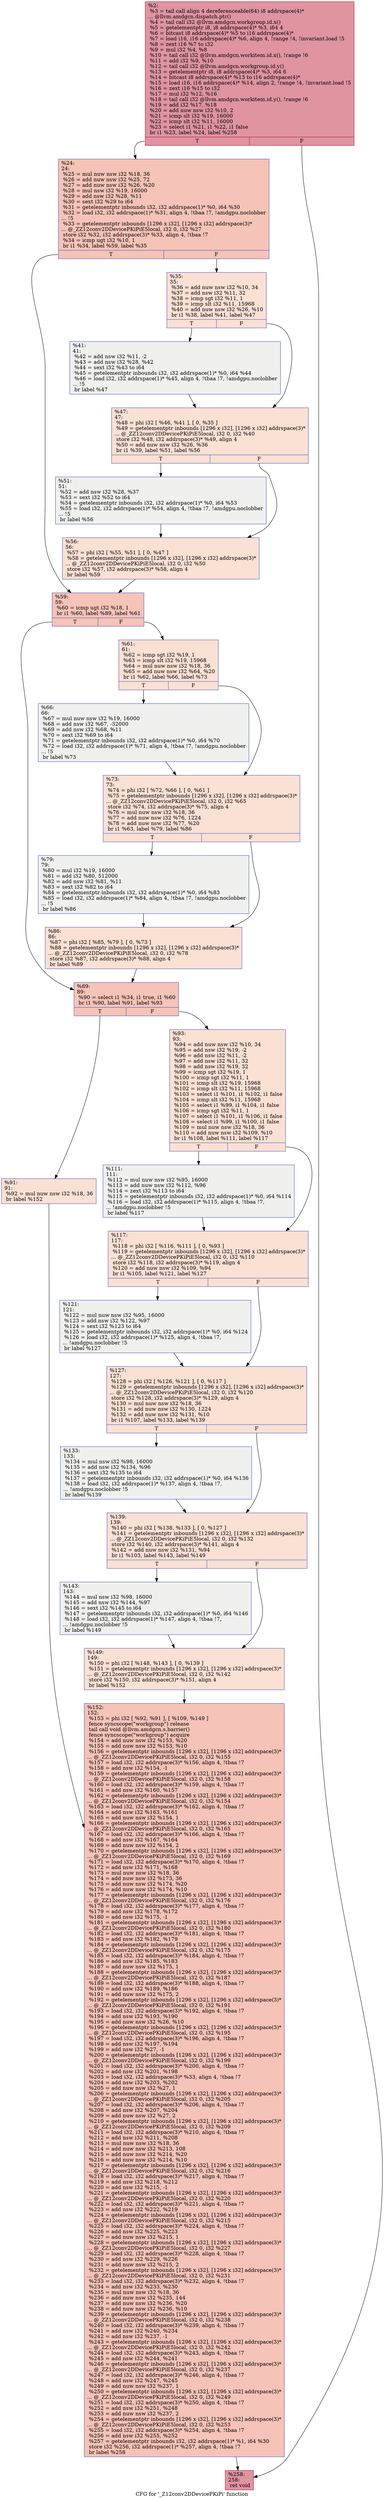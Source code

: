 digraph "CFG for '_Z12conv2DDevicePKiPi' function" {
	label="CFG for '_Z12conv2DDevicePKiPi' function";

	Node0x4b39ed0 [shape=record,color="#b70d28ff", style=filled, fillcolor="#b70d2870",label="{%2:\l  %3 = tail call align 4 dereferenceable(64) i8 addrspace(4)*\l... @llvm.amdgcn.dispatch.ptr()\l  %4 = tail call i32 @llvm.amdgcn.workgroup.id.x()\l  %5 = getelementptr i8, i8 addrspace(4)* %3, i64 4\l  %6 = bitcast i8 addrspace(4)* %5 to i16 addrspace(4)*\l  %7 = load i16, i16 addrspace(4)* %6, align 4, !range !4, !invariant.load !5\l  %8 = zext i16 %7 to i32\l  %9 = mul i32 %4, %8\l  %10 = tail call i32 @llvm.amdgcn.workitem.id.x(), !range !6\l  %11 = add i32 %9, %10\l  %12 = tail call i32 @llvm.amdgcn.workgroup.id.y()\l  %13 = getelementptr i8, i8 addrspace(4)* %3, i64 6\l  %14 = bitcast i8 addrspace(4)* %13 to i16 addrspace(4)*\l  %15 = load i16, i16 addrspace(4)* %14, align 2, !range !4, !invariant.load !5\l  %16 = zext i16 %15 to i32\l  %17 = mul i32 %12, %16\l  %18 = tail call i32 @llvm.amdgcn.workitem.id.y(), !range !6\l  %19 = add i32 %17, %18\l  %20 = add nuw nsw i32 %10, 2\l  %21 = icmp slt i32 %19, 16000\l  %22 = icmp slt i32 %11, 16000\l  %23 = select i1 %21, i1 %22, i1 false\l  br i1 %23, label %24, label %258\l|{<s0>T|<s1>F}}"];
	Node0x4b39ed0:s0 -> Node0x4b3da80;
	Node0x4b39ed0:s1 -> Node0x4b3db10;
	Node0x4b3da80 [shape=record,color="#3d50c3ff", style=filled, fillcolor="#e8765c70",label="{%24:\l24:                                               \l  %25 = mul nuw nsw i32 %18, 36\l  %26 = add nuw nsw i32 %25, 72\l  %27 = add nuw nsw i32 %26, %20\l  %28 = mul nsw i32 %19, 16000\l  %29 = add nsw i32 %28, %11\l  %30 = sext i32 %29 to i64\l  %31 = getelementptr inbounds i32, i32 addrspace(1)* %0, i64 %30\l  %32 = load i32, i32 addrspace(1)* %31, align 4, !tbaa !7, !amdgpu.noclobber\l... !5\l  %33 = getelementptr inbounds [1296 x i32], [1296 x i32] addrspace(3)*\l... @_ZZ12conv2DDevicePKiPiE5local, i32 0, i32 %27\l  store i32 %32, i32 addrspace(3)* %33, align 4, !tbaa !7\l  %34 = icmp ugt i32 %10, 1\l  br i1 %34, label %59, label %35\l|{<s0>T|<s1>F}}"];
	Node0x4b3da80:s0 -> Node0x4b3ebf0;
	Node0x4b3da80:s1 -> Node0x4b3ec80;
	Node0x4b3ec80 [shape=record,color="#3d50c3ff", style=filled, fillcolor="#f7b99e70",label="{%35:\l35:                                               \l  %36 = add nuw nsw i32 %10, 34\l  %37 = add nsw i32 %11, 32\l  %38 = icmp sgt i32 %11, 1\l  %39 = icmp slt i32 %11, 15968\l  %40 = add nuw nsw i32 %26, %10\l  br i1 %38, label %41, label %47\l|{<s0>T|<s1>F}}"];
	Node0x4b3ec80:s0 -> Node0x4b3f120;
	Node0x4b3ec80:s1 -> Node0x4b3f170;
	Node0x4b3f120 [shape=record,color="#3d50c3ff", style=filled, fillcolor="#dedcdb70",label="{%41:\l41:                                               \l  %42 = add nsw i32 %11, -2\l  %43 = add nsw i32 %28, %42\l  %44 = sext i32 %43 to i64\l  %45 = getelementptr inbounds i32, i32 addrspace(1)* %0, i64 %44\l  %46 = load i32, i32 addrspace(1)* %45, align 4, !tbaa !7, !amdgpu.noclobber\l... !5\l  br label %47\l}"];
	Node0x4b3f120 -> Node0x4b3f170;
	Node0x4b3f170 [shape=record,color="#3d50c3ff", style=filled, fillcolor="#f7b99e70",label="{%47:\l47:                                               \l  %48 = phi i32 [ %46, %41 ], [ 0, %35 ]\l  %49 = getelementptr inbounds [1296 x i32], [1296 x i32] addrspace(3)*\l... @_ZZ12conv2DDevicePKiPiE5local, i32 0, i32 %40\l  store i32 %48, i32 addrspace(3)* %49, align 4\l  %50 = add nuw nsw i32 %26, %36\l  br i1 %39, label %51, label %56\l|{<s0>T|<s1>F}}"];
	Node0x4b3f170:s0 -> Node0x4b3f8b0;
	Node0x4b3f170:s1 -> Node0x4b3f900;
	Node0x4b3f8b0 [shape=record,color="#3d50c3ff", style=filled, fillcolor="#dedcdb70",label="{%51:\l51:                                               \l  %52 = add nsw i32 %28, %37\l  %53 = sext i32 %52 to i64\l  %54 = getelementptr inbounds i32, i32 addrspace(1)* %0, i64 %53\l  %55 = load i32, i32 addrspace(1)* %54, align 4, !tbaa !7, !amdgpu.noclobber\l... !5\l  br label %56\l}"];
	Node0x4b3f8b0 -> Node0x4b3f900;
	Node0x4b3f900 [shape=record,color="#3d50c3ff", style=filled, fillcolor="#f7b99e70",label="{%56:\l56:                                               \l  %57 = phi i32 [ %55, %51 ], [ 0, %47 ]\l  %58 = getelementptr inbounds [1296 x i32], [1296 x i32] addrspace(3)*\l... @_ZZ12conv2DDevicePKiPiE5local, i32 0, i32 %50\l  store i32 %57, i32 addrspace(3)* %58, align 4\l  br label %59\l}"];
	Node0x4b3f900 -> Node0x4b3ebf0;
	Node0x4b3ebf0 [shape=record,color="#3d50c3ff", style=filled, fillcolor="#e8765c70",label="{%59:\l59:                                               \l  %60 = icmp ugt i32 %18, 1\l  br i1 %60, label %89, label %61\l|{<s0>T|<s1>F}}"];
	Node0x4b3ebf0:s0 -> Node0x4b3ffc0;
	Node0x4b3ebf0:s1 -> Node0x4b40010;
	Node0x4b40010 [shape=record,color="#3d50c3ff", style=filled, fillcolor="#f7b99e70",label="{%61:\l61:                                               \l  %62 = icmp sgt i32 %19, 1\l  %63 = icmp slt i32 %19, 15968\l  %64 = mul nuw nsw i32 %18, 36\l  %65 = add nuw nsw i32 %64, %20\l  br i1 %62, label %66, label %73\l|{<s0>T|<s1>F}}"];
	Node0x4b40010:s0 -> Node0x4b3e340;
	Node0x4b40010:s1 -> Node0x4b3e390;
	Node0x4b3e340 [shape=record,color="#3d50c3ff", style=filled, fillcolor="#dedcdb70",label="{%66:\l66:                                               \l  %67 = mul nuw nsw i32 %19, 16000\l  %68 = add nsw i32 %67, -32000\l  %69 = add nsw i32 %68, %11\l  %70 = sext i32 %69 to i64\l  %71 = getelementptr inbounds i32, i32 addrspace(1)* %0, i64 %70\l  %72 = load i32, i32 addrspace(1)* %71, align 4, !tbaa !7, !amdgpu.noclobber\l... !5\l  br label %73\l}"];
	Node0x4b3e340 -> Node0x4b3e390;
	Node0x4b3e390 [shape=record,color="#3d50c3ff", style=filled, fillcolor="#f7b99e70",label="{%73:\l73:                                               \l  %74 = phi i32 [ %72, %66 ], [ 0, %61 ]\l  %75 = getelementptr inbounds [1296 x i32], [1296 x i32] addrspace(3)*\l... @_ZZ12conv2DDevicePKiPiE5local, i32 0, i32 %65\l  store i32 %74, i32 addrspace(3)* %75, align 4\l  %76 = mul nuw nsw i32 %18, 36\l  %77 = add nuw nsw i32 %76, 1224\l  %78 = add nuw nsw i32 %77, %20\l  br i1 %63, label %79, label %86\l|{<s0>T|<s1>F}}"];
	Node0x4b3e390:s0 -> Node0x4b40e70;
	Node0x4b3e390:s1 -> Node0x4b40ec0;
	Node0x4b40e70 [shape=record,color="#3d50c3ff", style=filled, fillcolor="#dedcdb70",label="{%79:\l79:                                               \l  %80 = mul i32 %19, 16000\l  %81 = add i32 %80, 512000\l  %82 = add nsw i32 %81, %11\l  %83 = sext i32 %82 to i64\l  %84 = getelementptr inbounds i32, i32 addrspace(1)* %0, i64 %83\l  %85 = load i32, i32 addrspace(1)* %84, align 4, !tbaa !7, !amdgpu.noclobber\l... !5\l  br label %86\l}"];
	Node0x4b40e70 -> Node0x4b40ec0;
	Node0x4b40ec0 [shape=record,color="#3d50c3ff", style=filled, fillcolor="#f7b99e70",label="{%86:\l86:                                               \l  %87 = phi i32 [ %85, %79 ], [ 0, %73 ]\l  %88 = getelementptr inbounds [1296 x i32], [1296 x i32] addrspace(3)*\l... @_ZZ12conv2DDevicePKiPiE5local, i32 0, i32 %78\l  store i32 %87, i32 addrspace(3)* %88, align 4\l  br label %89\l}"];
	Node0x4b40ec0 -> Node0x4b3ffc0;
	Node0x4b3ffc0 [shape=record,color="#3d50c3ff", style=filled, fillcolor="#e8765c70",label="{%89:\l89:                                               \l  %90 = select i1 %34, i1 true, i1 %60\l  br i1 %90, label %91, label %93\l|{<s0>T|<s1>F}}"];
	Node0x4b3ffc0:s0 -> Node0x4b41720;
	Node0x4b3ffc0:s1 -> Node0x4b41770;
	Node0x4b41720 [shape=record,color="#3d50c3ff", style=filled, fillcolor="#f7b99e70",label="{%91:\l91:                                               \l  %92 = mul nuw nsw i32 %18, 36\l  br label %152\l}"];
	Node0x4b41720 -> Node0x4b41900;
	Node0x4b41770 [shape=record,color="#3d50c3ff", style=filled, fillcolor="#f7b99e70",label="{%93:\l93:                                               \l  %94 = add nuw nsw i32 %10, 34\l  %95 = add nsw i32 %19, -2\l  %96 = add nsw i32 %11, -2\l  %97 = add nsw i32 %11, 32\l  %98 = add nsw i32 %19, 32\l  %99 = icmp sgt i32 %19, 1\l  %100 = icmp sgt i32 %11, 1\l  %101 = icmp slt i32 %19, 15968\l  %102 = icmp slt i32 %11, 15968\l  %103 = select i1 %101, i1 %102, i1 false\l  %104 = icmp slt i32 %11, 15968\l  %105 = select i1 %99, i1 %104, i1 false\l  %106 = icmp sgt i32 %11, 1\l  %107 = select i1 %101, i1 %106, i1 false\l  %108 = select i1 %99, i1 %100, i1 false\l  %109 = mul nuw nsw i32 %18, 36\l  %110 = add nuw nsw i32 %109, %10\l  br i1 %108, label %111, label %117\l|{<s0>T|<s1>F}}"];
	Node0x4b41770:s0 -> Node0x4b423d0;
	Node0x4b41770:s1 -> Node0x4b42420;
	Node0x4b423d0 [shape=record,color="#3d50c3ff", style=filled, fillcolor="#dedcdb70",label="{%111:\l111:                                              \l  %112 = mul nuw nsw i32 %95, 16000\l  %113 = add nuw nsw i32 %112, %96\l  %114 = zext i32 %113 to i64\l  %115 = getelementptr inbounds i32, i32 addrspace(1)* %0, i64 %114\l  %116 = load i32, i32 addrspace(1)* %115, align 4, !tbaa !7,\l... !amdgpu.noclobber !5\l  br label %117\l}"];
	Node0x4b423d0 -> Node0x4b42420;
	Node0x4b42420 [shape=record,color="#3d50c3ff", style=filled, fillcolor="#f7b99e70",label="{%117:\l117:                                              \l  %118 = phi i32 [ %116, %111 ], [ 0, %93 ]\l  %119 = getelementptr inbounds [1296 x i32], [1296 x i32] addrspace(3)*\l... @_ZZ12conv2DDevicePKiPiE5local, i32 0, i32 %110\l  store i32 %118, i32 addrspace(3)* %119, align 4\l  %120 = add nuw nsw i32 %109, %94\l  br i1 %105, label %121, label %127\l|{<s0>T|<s1>F}}"];
	Node0x4b42420:s0 -> Node0x4b42b30;
	Node0x4b42420:s1 -> Node0x4b42b80;
	Node0x4b42b30 [shape=record,color="#3d50c3ff", style=filled, fillcolor="#dedcdb70",label="{%121:\l121:                                              \l  %122 = mul nuw nsw i32 %95, 16000\l  %123 = add nsw i32 %122, %97\l  %124 = sext i32 %123 to i64\l  %125 = getelementptr inbounds i32, i32 addrspace(1)* %0, i64 %124\l  %126 = load i32, i32 addrspace(1)* %125, align 4, !tbaa !7,\l... !amdgpu.noclobber !5\l  br label %127\l}"];
	Node0x4b42b30 -> Node0x4b42b80;
	Node0x4b42b80 [shape=record,color="#3d50c3ff", style=filled, fillcolor="#f7b99e70",label="{%127:\l127:                                              \l  %128 = phi i32 [ %126, %121 ], [ 0, %117 ]\l  %129 = getelementptr inbounds [1296 x i32], [1296 x i32] addrspace(3)*\l... @_ZZ12conv2DDevicePKiPiE5local, i32 0, i32 %120\l  store i32 %128, i32 addrspace(3)* %129, align 4\l  %130 = mul nuw nsw i32 %18, 36\l  %131 = add nuw nsw i32 %130, 1224\l  %132 = add nuw nsw i32 %131, %10\l  br i1 %107, label %133, label %139\l|{<s0>T|<s1>F}}"];
	Node0x4b42b80:s0 -> Node0x4b405c0;
	Node0x4b42b80:s1 -> Node0x4b40610;
	Node0x4b405c0 [shape=record,color="#3d50c3ff", style=filled, fillcolor="#dedcdb70",label="{%133:\l133:                                              \l  %134 = mul nsw i32 %98, 16000\l  %135 = add nsw i32 %134, %96\l  %136 = sext i32 %135 to i64\l  %137 = getelementptr inbounds i32, i32 addrspace(1)* %0, i64 %136\l  %138 = load i32, i32 addrspace(1)* %137, align 4, !tbaa !7,\l... !amdgpu.noclobber !5\l  br label %139\l}"];
	Node0x4b405c0 -> Node0x4b40610;
	Node0x4b40610 [shape=record,color="#3d50c3ff", style=filled, fillcolor="#f7b99e70",label="{%139:\l139:                                              \l  %140 = phi i32 [ %138, %133 ], [ 0, %127 ]\l  %141 = getelementptr inbounds [1296 x i32], [1296 x i32] addrspace(3)*\l... @_ZZ12conv2DDevicePKiPiE5local, i32 0, i32 %132\l  store i32 %140, i32 addrspace(3)* %141, align 4\l  %142 = add nuw nsw i32 %131, %94\l  br i1 %103, label %143, label %149\l|{<s0>T|<s1>F}}"];
	Node0x4b40610:s0 -> Node0x4b43ee0;
	Node0x4b40610:s1 -> Node0x4b43f30;
	Node0x4b43ee0 [shape=record,color="#3d50c3ff", style=filled, fillcolor="#dedcdb70",label="{%143:\l143:                                              \l  %144 = mul nsw i32 %98, 16000\l  %145 = add nsw i32 %144, %97\l  %146 = sext i32 %145 to i64\l  %147 = getelementptr inbounds i32, i32 addrspace(1)* %0, i64 %146\l  %148 = load i32, i32 addrspace(1)* %147, align 4, !tbaa !7,\l... !amdgpu.noclobber !5\l  br label %149\l}"];
	Node0x4b43ee0 -> Node0x4b43f30;
	Node0x4b43f30 [shape=record,color="#3d50c3ff", style=filled, fillcolor="#f7b99e70",label="{%149:\l149:                                              \l  %150 = phi i32 [ %148, %143 ], [ 0, %139 ]\l  %151 = getelementptr inbounds [1296 x i32], [1296 x i32] addrspace(3)*\l... @_ZZ12conv2DDevicePKiPiE5local, i32 0, i32 %142\l  store i32 %150, i32 addrspace(3)* %151, align 4\l  br label %152\l}"];
	Node0x4b43f30 -> Node0x4b41900;
	Node0x4b41900 [shape=record,color="#3d50c3ff", style=filled, fillcolor="#e8765c70",label="{%152:\l152:                                              \l  %153 = phi i32 [ %92, %91 ], [ %109, %149 ]\l  fence syncscope(\"workgroup\") release\l  tail call void @llvm.amdgcn.s.barrier()\l  fence syncscope(\"workgroup\") acquire\l  %154 = add nuw nsw i32 %153, %20\l  %155 = add nuw nsw i32 %153, %10\l  %156 = getelementptr inbounds [1296 x i32], [1296 x i32] addrspace(3)*\l... @_ZZ12conv2DDevicePKiPiE5local, i32 0, i32 %155\l  %157 = load i32, i32 addrspace(3)* %156, align 4, !tbaa !7\l  %158 = add nsw i32 %154, -1\l  %159 = getelementptr inbounds [1296 x i32], [1296 x i32] addrspace(3)*\l... @_ZZ12conv2DDevicePKiPiE5local, i32 0, i32 %158\l  %160 = load i32, i32 addrspace(3)* %159, align 4, !tbaa !7\l  %161 = add nsw i32 %160, %157\l  %162 = getelementptr inbounds [1296 x i32], [1296 x i32] addrspace(3)*\l... @_ZZ12conv2DDevicePKiPiE5local, i32 0, i32 %154\l  %163 = load i32, i32 addrspace(3)* %162, align 4, !tbaa !7\l  %164 = add nsw i32 %163, %161\l  %165 = add nuw nsw i32 %154, 1\l  %166 = getelementptr inbounds [1296 x i32], [1296 x i32] addrspace(3)*\l... @_ZZ12conv2DDevicePKiPiE5local, i32 0, i32 %165\l  %167 = load i32, i32 addrspace(3)* %166, align 4, !tbaa !7\l  %168 = add nsw i32 %167, %164\l  %169 = add nuw nsw i32 %154, 2\l  %170 = getelementptr inbounds [1296 x i32], [1296 x i32] addrspace(3)*\l... @_ZZ12conv2DDevicePKiPiE5local, i32 0, i32 %169\l  %171 = load i32, i32 addrspace(3)* %170, align 4, !tbaa !7\l  %172 = add nsw i32 %171, %168\l  %173 = mul nuw nsw i32 %18, 36\l  %174 = add nuw nsw i32 %173, 36\l  %175 = add nuw nsw i32 %174, %20\l  %176 = add nuw nsw i32 %174, %10\l  %177 = getelementptr inbounds [1296 x i32], [1296 x i32] addrspace(3)*\l... @_ZZ12conv2DDevicePKiPiE5local, i32 0, i32 %176\l  %178 = load i32, i32 addrspace(3)* %177, align 4, !tbaa !7\l  %179 = add nsw i32 %178, %172\l  %180 = add nsw i32 %175, -1\l  %181 = getelementptr inbounds [1296 x i32], [1296 x i32] addrspace(3)*\l... @_ZZ12conv2DDevicePKiPiE5local, i32 0, i32 %180\l  %182 = load i32, i32 addrspace(3)* %181, align 4, !tbaa !7\l  %183 = add nsw i32 %182, %179\l  %184 = getelementptr inbounds [1296 x i32], [1296 x i32] addrspace(3)*\l... @_ZZ12conv2DDevicePKiPiE5local, i32 0, i32 %175\l  %185 = load i32, i32 addrspace(3)* %184, align 4, !tbaa !7\l  %186 = add nsw i32 %185, %183\l  %187 = add nuw nsw i32 %175, 1\l  %188 = getelementptr inbounds [1296 x i32], [1296 x i32] addrspace(3)*\l... @_ZZ12conv2DDevicePKiPiE5local, i32 0, i32 %187\l  %189 = load i32, i32 addrspace(3)* %188, align 4, !tbaa !7\l  %190 = add nsw i32 %189, %186\l  %191 = add nuw nsw i32 %175, 2\l  %192 = getelementptr inbounds [1296 x i32], [1296 x i32] addrspace(3)*\l... @_ZZ12conv2DDevicePKiPiE5local, i32 0, i32 %191\l  %193 = load i32, i32 addrspace(3)* %192, align 4, !tbaa !7\l  %194 = add nsw i32 %193, %190\l  %195 = add nuw nsw i32 %26, %10\l  %196 = getelementptr inbounds [1296 x i32], [1296 x i32] addrspace(3)*\l... @_ZZ12conv2DDevicePKiPiE5local, i32 0, i32 %195\l  %197 = load i32, i32 addrspace(3)* %196, align 4, !tbaa !7\l  %198 = add nsw i32 %197, %194\l  %199 = add nsw i32 %27, -1\l  %200 = getelementptr inbounds [1296 x i32], [1296 x i32] addrspace(3)*\l... @_ZZ12conv2DDevicePKiPiE5local, i32 0, i32 %199\l  %201 = load i32, i32 addrspace(3)* %200, align 4, !tbaa !7\l  %202 = add nsw i32 %201, %198\l  %203 = load i32, i32 addrspace(3)* %33, align 4, !tbaa !7\l  %204 = add nsw i32 %203, %202\l  %205 = add nuw nsw i32 %27, 1\l  %206 = getelementptr inbounds [1296 x i32], [1296 x i32] addrspace(3)*\l... @_ZZ12conv2DDevicePKiPiE5local, i32 0, i32 %205\l  %207 = load i32, i32 addrspace(3)* %206, align 4, !tbaa !7\l  %208 = add nsw i32 %207, %204\l  %209 = add nuw nsw i32 %27, 2\l  %210 = getelementptr inbounds [1296 x i32], [1296 x i32] addrspace(3)*\l... @_ZZ12conv2DDevicePKiPiE5local, i32 0, i32 %209\l  %211 = load i32, i32 addrspace(3)* %210, align 4, !tbaa !7\l  %212 = add nsw i32 %211, %208\l  %213 = mul nuw nsw i32 %18, 36\l  %214 = add nuw nsw i32 %213, 108\l  %215 = add nuw nsw i32 %214, %20\l  %216 = add nuw nsw i32 %214, %10\l  %217 = getelementptr inbounds [1296 x i32], [1296 x i32] addrspace(3)*\l... @_ZZ12conv2DDevicePKiPiE5local, i32 0, i32 %216\l  %218 = load i32, i32 addrspace(3)* %217, align 4, !tbaa !7\l  %219 = add nsw i32 %218, %212\l  %220 = add nsw i32 %215, -1\l  %221 = getelementptr inbounds [1296 x i32], [1296 x i32] addrspace(3)*\l... @_ZZ12conv2DDevicePKiPiE5local, i32 0, i32 %220\l  %222 = load i32, i32 addrspace(3)* %221, align 4, !tbaa !7\l  %223 = add nsw i32 %222, %219\l  %224 = getelementptr inbounds [1296 x i32], [1296 x i32] addrspace(3)*\l... @_ZZ12conv2DDevicePKiPiE5local, i32 0, i32 %215\l  %225 = load i32, i32 addrspace(3)* %224, align 4, !tbaa !7\l  %226 = add nsw i32 %225, %223\l  %227 = add nuw nsw i32 %215, 1\l  %228 = getelementptr inbounds [1296 x i32], [1296 x i32] addrspace(3)*\l... @_ZZ12conv2DDevicePKiPiE5local, i32 0, i32 %227\l  %229 = load i32, i32 addrspace(3)* %228, align 4, !tbaa !7\l  %230 = add nsw i32 %229, %226\l  %231 = add nuw nsw i32 %215, 2\l  %232 = getelementptr inbounds [1296 x i32], [1296 x i32] addrspace(3)*\l... @_ZZ12conv2DDevicePKiPiE5local, i32 0, i32 %231\l  %233 = load i32, i32 addrspace(3)* %232, align 4, !tbaa !7\l  %234 = add nsw i32 %233, %230\l  %235 = mul nuw nsw i32 %18, 36\l  %236 = add nuw nsw i32 %235, 144\l  %237 = add nuw nsw i32 %236, %20\l  %238 = add nuw nsw i32 %236, %10\l  %239 = getelementptr inbounds [1296 x i32], [1296 x i32] addrspace(3)*\l... @_ZZ12conv2DDevicePKiPiE5local, i32 0, i32 %238\l  %240 = load i32, i32 addrspace(3)* %239, align 4, !tbaa !7\l  %241 = add nsw i32 %240, %234\l  %242 = add nsw i32 %237, -1\l  %243 = getelementptr inbounds [1296 x i32], [1296 x i32] addrspace(3)*\l... @_ZZ12conv2DDevicePKiPiE5local, i32 0, i32 %242\l  %244 = load i32, i32 addrspace(3)* %243, align 4, !tbaa !7\l  %245 = add nsw i32 %244, %241\l  %246 = getelementptr inbounds [1296 x i32], [1296 x i32] addrspace(3)*\l... @_ZZ12conv2DDevicePKiPiE5local, i32 0, i32 %237\l  %247 = load i32, i32 addrspace(3)* %246, align 4, !tbaa !7\l  %248 = add nsw i32 %247, %245\l  %249 = add nuw nsw i32 %237, 1\l  %250 = getelementptr inbounds [1296 x i32], [1296 x i32] addrspace(3)*\l... @_ZZ12conv2DDevicePKiPiE5local, i32 0, i32 %249\l  %251 = load i32, i32 addrspace(3)* %250, align 4, !tbaa !7\l  %252 = add nsw i32 %251, %248\l  %253 = add nuw nsw i32 %237, 2\l  %254 = getelementptr inbounds [1296 x i32], [1296 x i32] addrspace(3)*\l... @_ZZ12conv2DDevicePKiPiE5local, i32 0, i32 %253\l  %255 = load i32, i32 addrspace(3)* %254, align 4, !tbaa !7\l  %256 = add nsw i32 %255, %252\l  %257 = getelementptr inbounds i32, i32 addrspace(1)* %1, i64 %30\l  store i32 %256, i32 addrspace(1)* %257, align 4, !tbaa !7\l  br label %258\l}"];
	Node0x4b41900 -> Node0x4b3db10;
	Node0x4b3db10 [shape=record,color="#b70d28ff", style=filled, fillcolor="#b70d2870",label="{%258:\l258:                                              \l  ret void\l}"];
}
